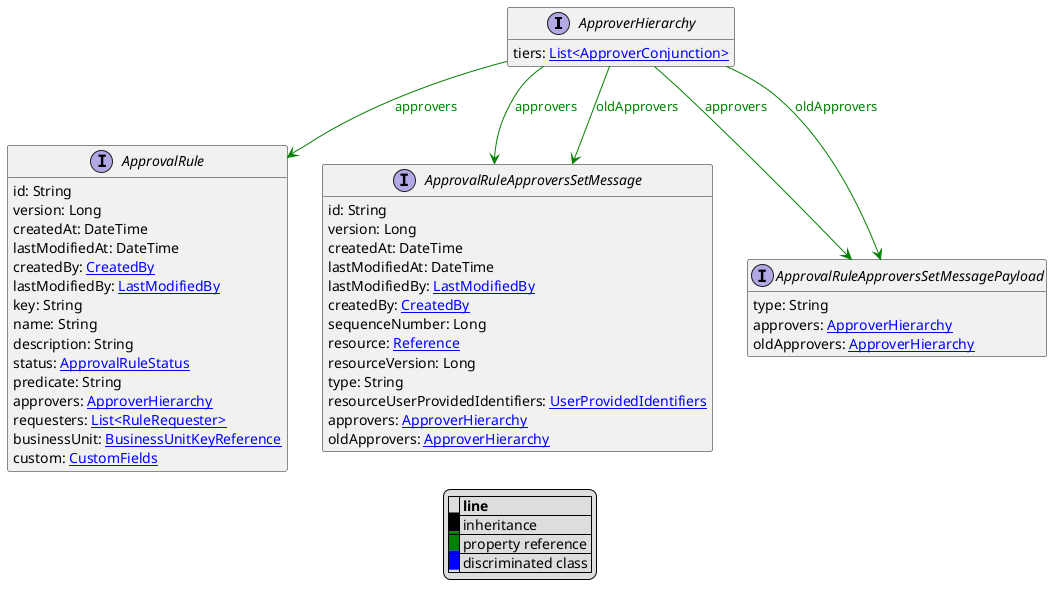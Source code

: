 @startuml

hide empty fields
hide empty methods
legend
|= |= line |
|<back:black>   </back>| inheritance |
|<back:green>   </back>| property reference |
|<back:blue>   </back>| discriminated class |
endlegend
interface ApproverHierarchy [[ApproverHierarchy.svg]]  {
    tiers: [[ApproverConjunction.svg List<ApproverConjunction>]]
}



interface ApprovalRule [[ApprovalRule.svg]]  {
    id: String
    version: Long
    createdAt: DateTime
    lastModifiedAt: DateTime
    createdBy: [[CreatedBy.svg CreatedBy]]
    lastModifiedBy: [[LastModifiedBy.svg LastModifiedBy]]
    key: String
    name: String
    description: String
    status: [[ApprovalRuleStatus.svg ApprovalRuleStatus]]
    predicate: String
    approvers: [[ApproverHierarchy.svg ApproverHierarchy]]
    requesters: [[RuleRequester.svg List<RuleRequester>]]
    businessUnit: [[BusinessUnitKeyReference.svg BusinessUnitKeyReference]]
    custom: [[CustomFields.svg CustomFields]]
}
interface ApprovalRuleApproversSetMessage [[ApprovalRuleApproversSetMessage.svg]]  {
    id: String
    version: Long
    createdAt: DateTime
    lastModifiedAt: DateTime
    lastModifiedBy: [[LastModifiedBy.svg LastModifiedBy]]
    createdBy: [[CreatedBy.svg CreatedBy]]
    sequenceNumber: Long
    resource: [[Reference.svg Reference]]
    resourceVersion: Long
    type: String
    resourceUserProvidedIdentifiers: [[UserProvidedIdentifiers.svg UserProvidedIdentifiers]]
    approvers: [[ApproverHierarchy.svg ApproverHierarchy]]
    oldApprovers: [[ApproverHierarchy.svg ApproverHierarchy]]
}
interface ApprovalRuleApproversSetMessagePayload [[ApprovalRuleApproversSetMessagePayload.svg]]  {
    type: String
    approvers: [[ApproverHierarchy.svg ApproverHierarchy]]
    oldApprovers: [[ApproverHierarchy.svg ApproverHierarchy]]
}

ApproverHierarchy --> ApprovalRule #green;text:green : "approvers"
ApproverHierarchy --> ApprovalRuleApproversSetMessage #green;text:green : "approvers"
ApproverHierarchy --> ApprovalRuleApproversSetMessage #green;text:green : "oldApprovers"
ApproverHierarchy --> ApprovalRuleApproversSetMessagePayload #green;text:green : "approvers"
ApproverHierarchy --> ApprovalRuleApproversSetMessagePayload #green;text:green : "oldApprovers"
@enduml
